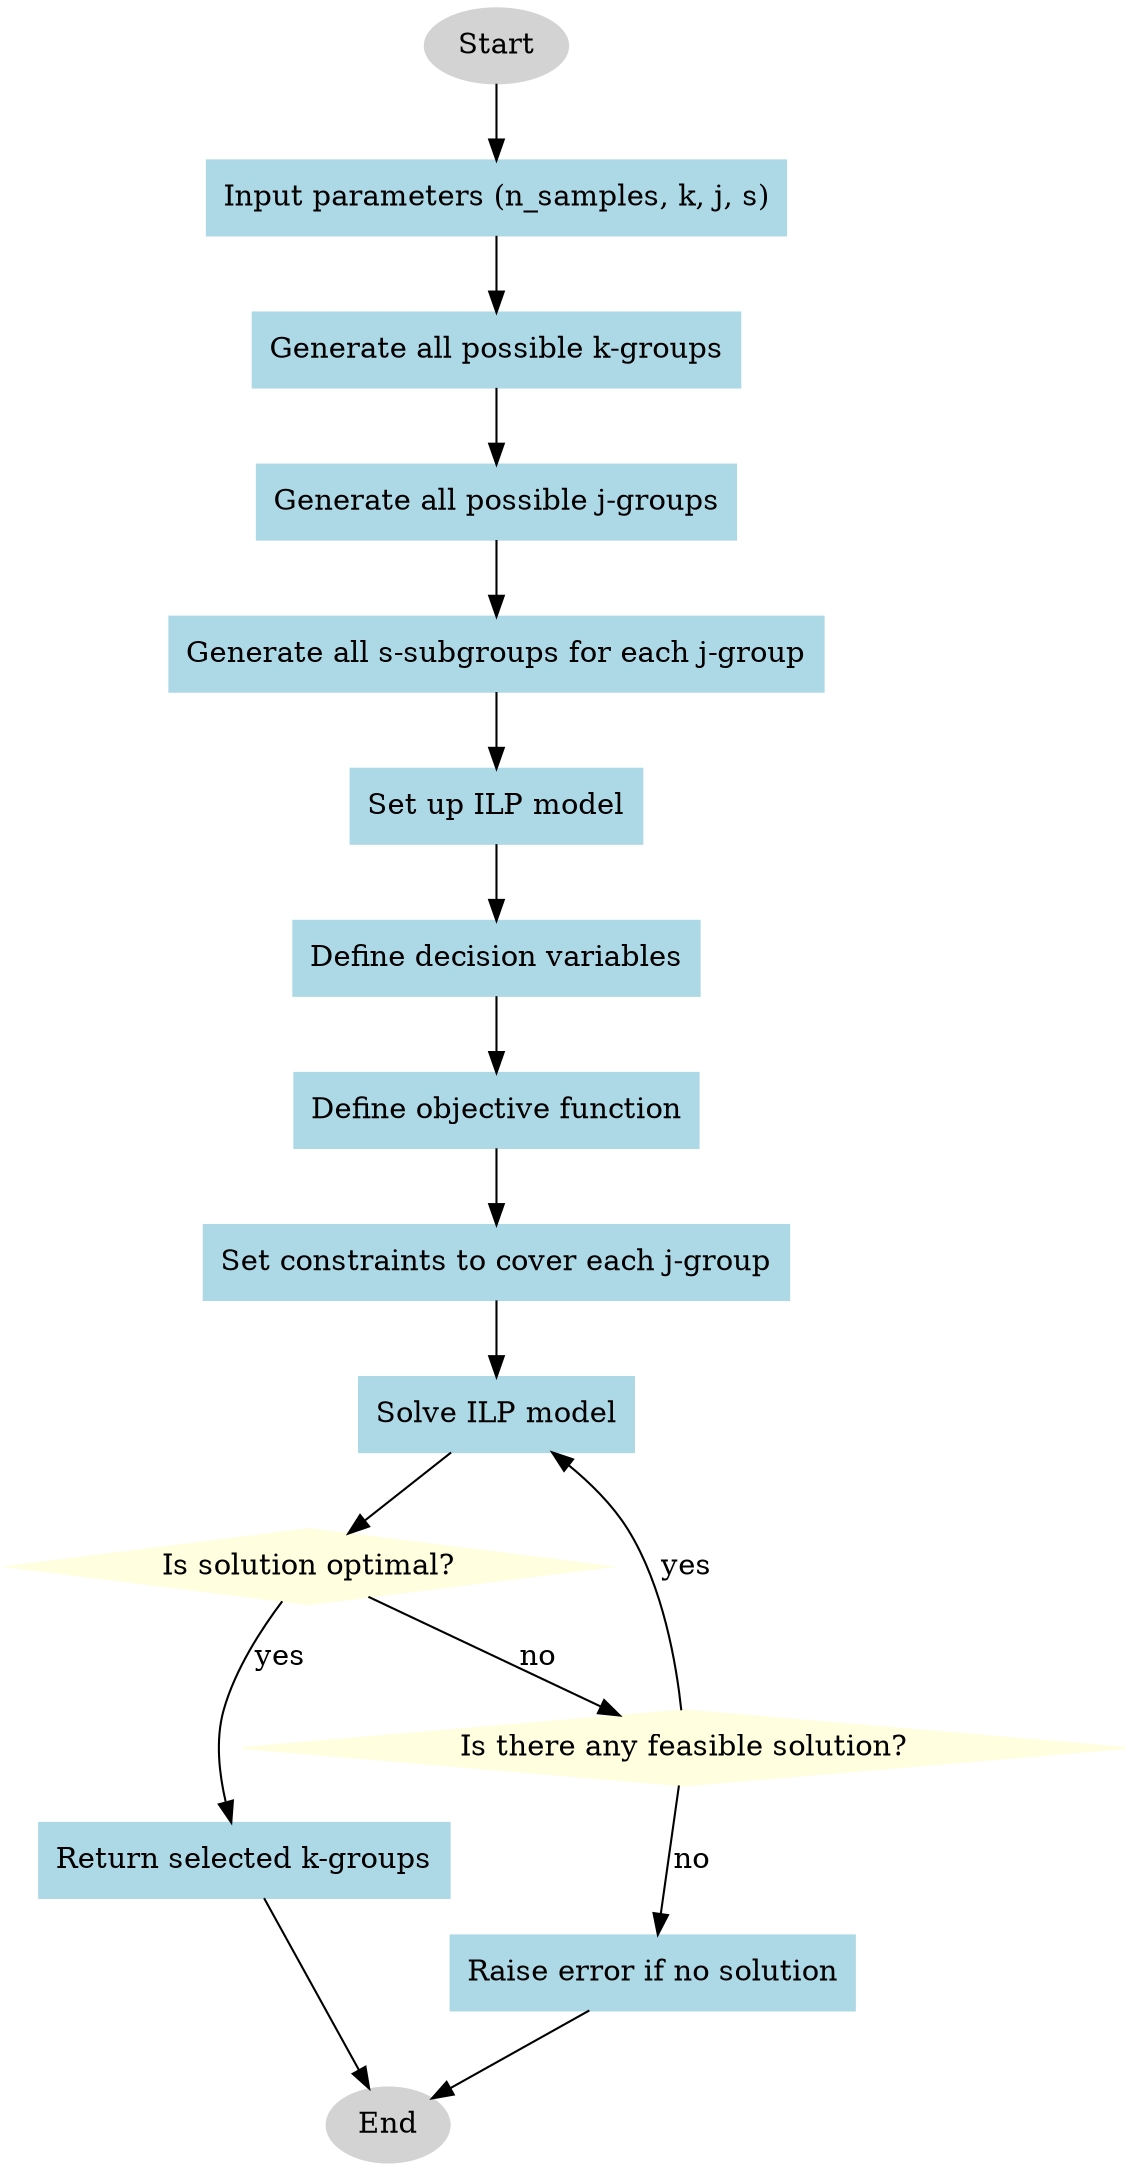 digraph ILPFlowchart {
    rankdir=TB;  // Top to bottom layout

    // Start and end nodes
    node [shape=ellipse, style=filled, color=lightgray]; Start, End

    // Process nodes (rectangles)
    node [shape=rect, style=filled, color=lightblue]; "Input parameters (n_samples, k, j, s)", "Generate all possible k-groups", "Generate all possible j-groups", "Generate all s-subgroups for each j-group", "Set up ILP model", "Define decision variables", "Define objective function", "Set constraints to cover each j-group", "Solve ILP model", "Return selected k-groups", "Raise error if no solution"

    // Decision nodes (diamonds)
    node [shape=diamond, style=filled, color=lightyellow]; "Is solution optimal?", "Is there any feasible solution?"

    // Define flow
    Start -> "Input parameters (n_samples, k, j, s)"
    "Input parameters (n_samples, k, j, s)" -> "Generate all possible k-groups"
    "Generate all possible k-groups" -> "Generate all possible j-groups"
    "Generate all possible j-groups" -> "Generate all s-subgroups for each j-group"
    "Generate all s-subgroups for each j-group" -> "Set up ILP model"
    "Set up ILP model" -> "Define decision variables"
    "Define decision variables" -> "Define objective function"
    "Define objective function" -> "Set constraints to cover each j-group"
    "Set constraints to cover each j-group" -> "Solve ILP model"
    "Solve ILP model" -> "Is solution optimal?"
    "Is solution optimal?" -> "Return selected k-groups" [label="yes"]
    "Is solution optimal?" -> "Is there any feasible solution?" [label="no"]
    "Is there any feasible solution?" -> "Raise error if no solution" [label="no"]
    "Is there any feasible solution?" -> "Solve ILP model" [label="yes"]
    "Return selected k-groups" -> End
    "Raise error if no solution" -> End
}
